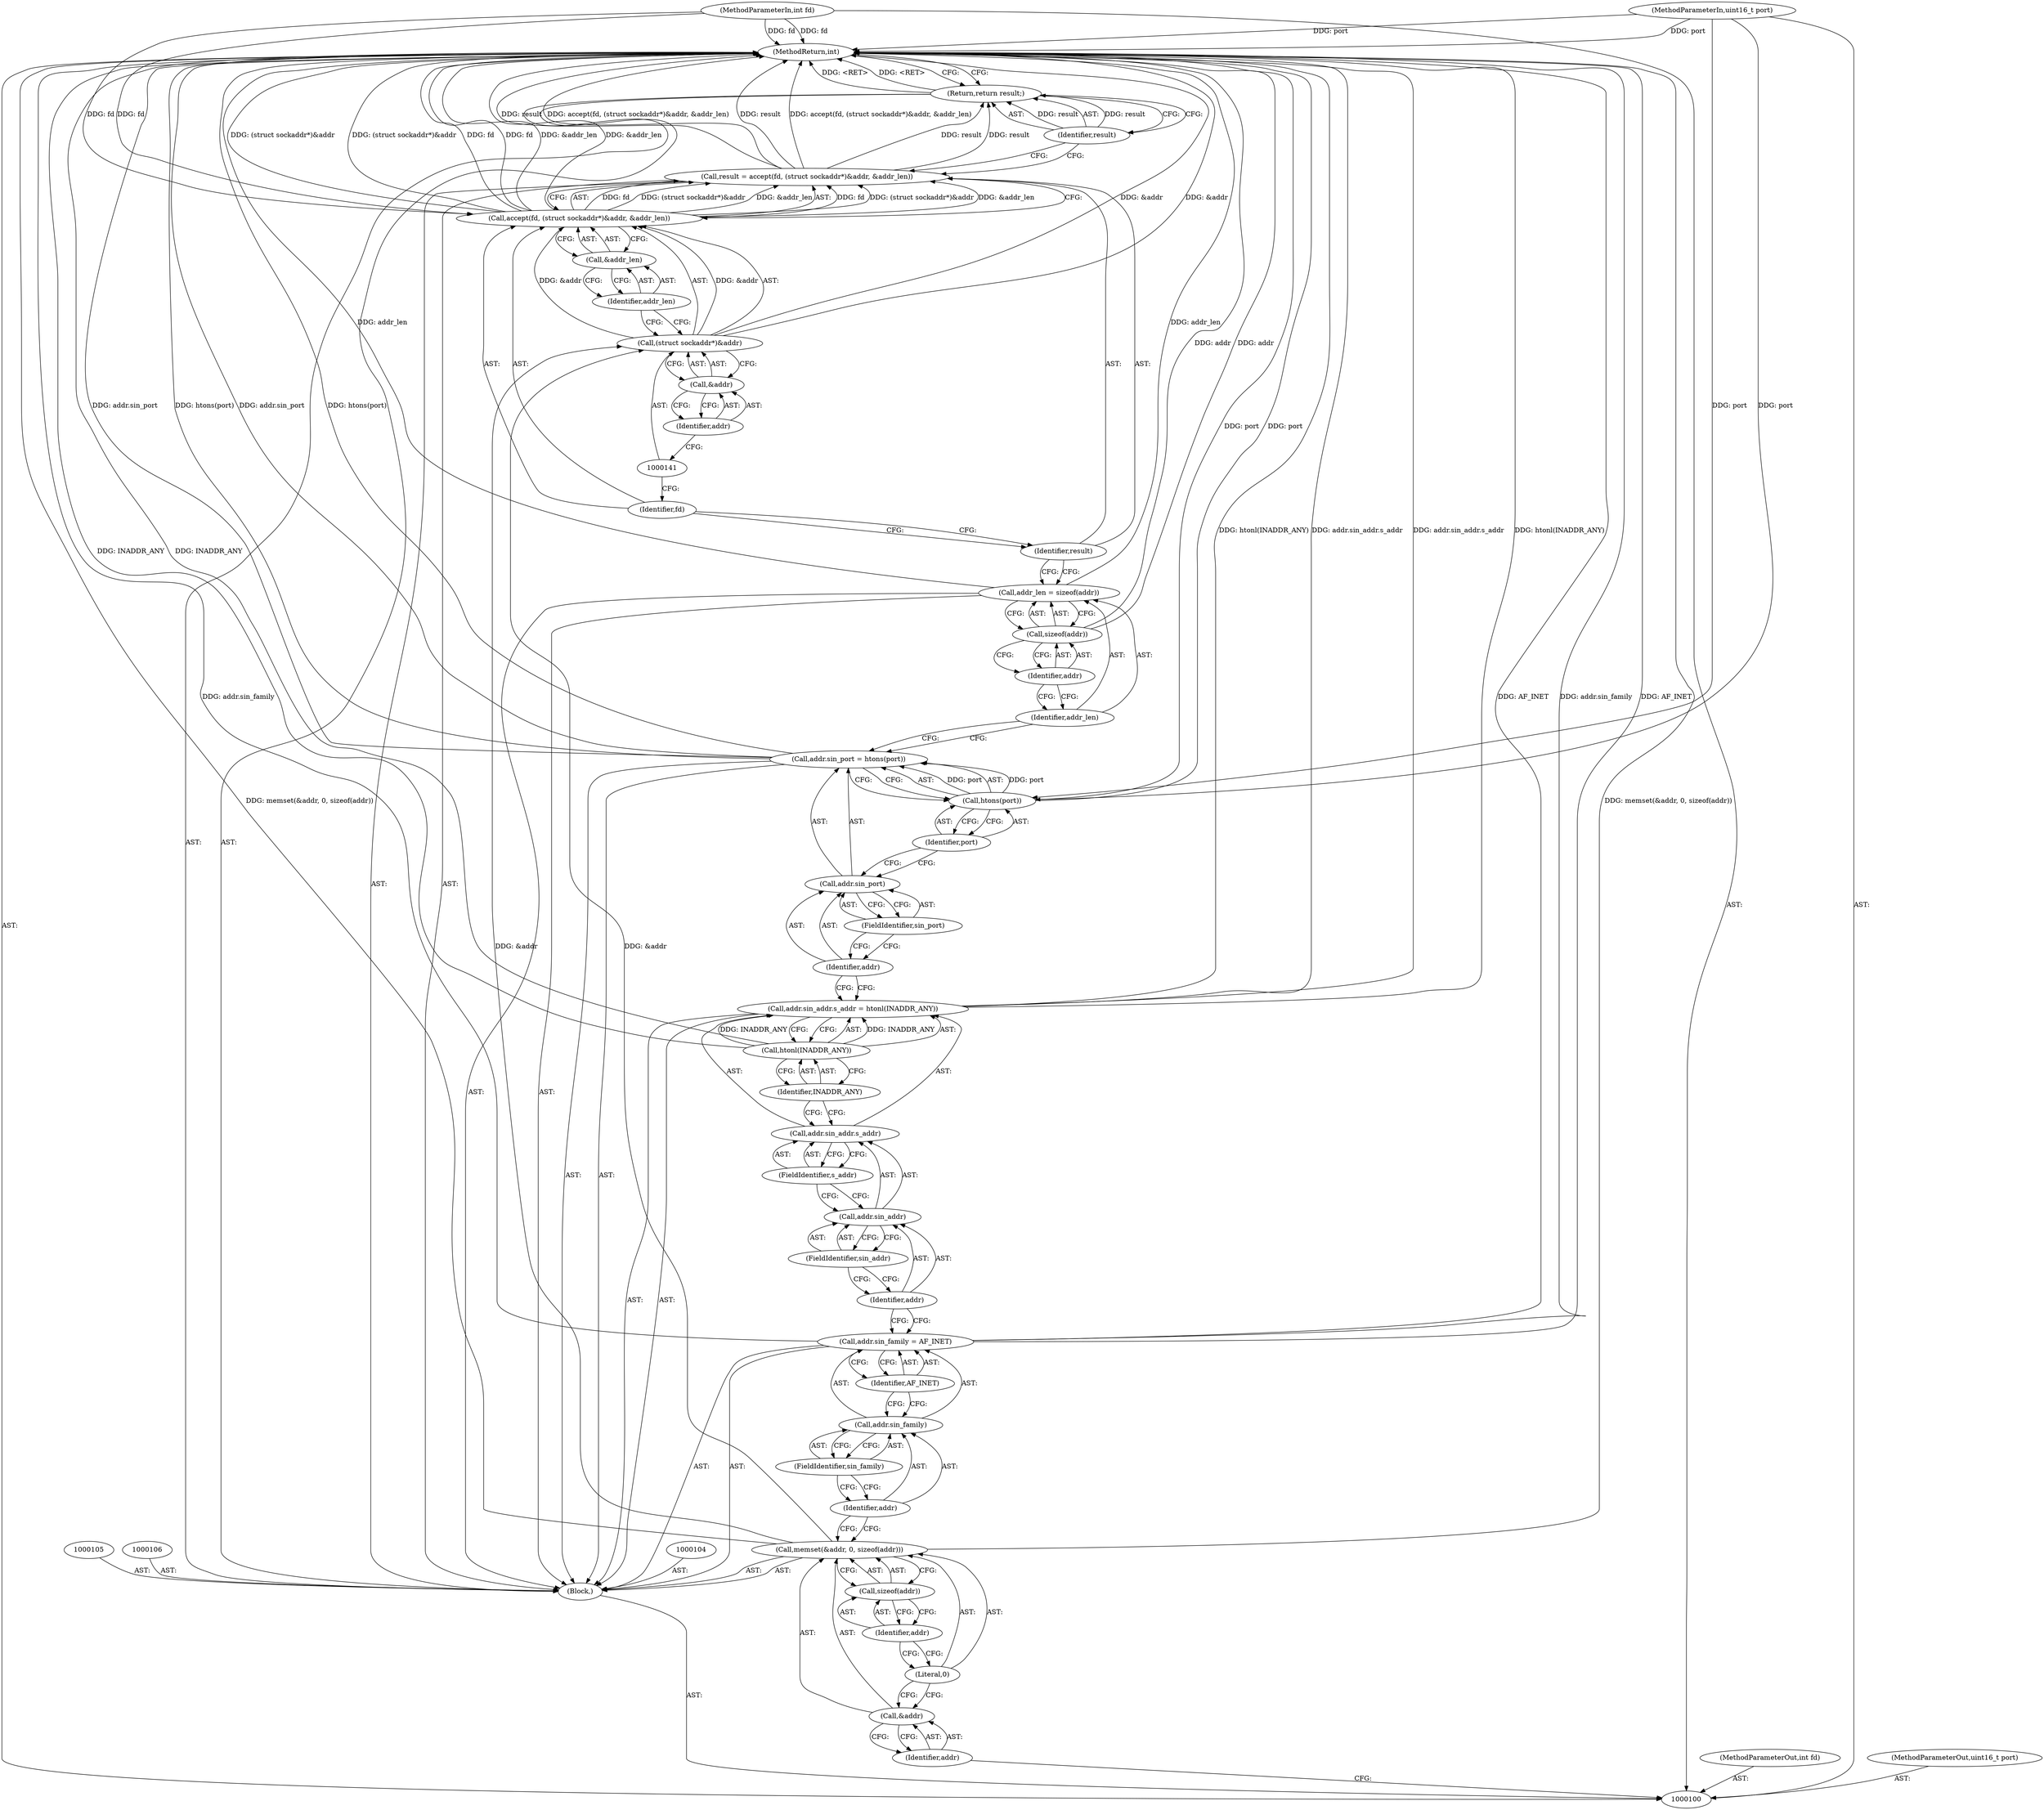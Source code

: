 digraph "1_libimobiledevice_df1f5c4d70d0c19ad40072f5246ca457e7f9849e" {
"1000148" [label="(MethodReturn,int)"];
"1000101" [label="(MethodParameterIn,int fd)"];
"1000198" [label="(MethodParameterOut,int fd)"];
"1000102" [label="(MethodParameterIn,uint16_t port)"];
"1000199" [label="(MethodParameterOut,uint16_t port)"];
"1000109" [label="(Identifier,addr)"];
"1000110" [label="(Literal,0)"];
"1000111" [label="(Call,sizeof(addr))"];
"1000107" [label="(Call,memset(&addr, 0, sizeof(addr)))"];
"1000112" [label="(Identifier,addr)"];
"1000108" [label="(Call,&addr)"];
"1000113" [label="(Call,addr.sin_family = AF_INET)"];
"1000114" [label="(Call,addr.sin_family)"];
"1000115" [label="(Identifier,addr)"];
"1000117" [label="(Identifier,AF_INET)"];
"1000116" [label="(FieldIdentifier,sin_family)"];
"1000118" [label="(Call,addr.sin_addr.s_addr = htonl(INADDR_ANY))"];
"1000119" [label="(Call,addr.sin_addr.s_addr)"];
"1000120" [label="(Call,addr.sin_addr)"];
"1000121" [label="(Identifier,addr)"];
"1000123" [label="(FieldIdentifier,s_addr)"];
"1000124" [label="(Call,htonl(INADDR_ANY))"];
"1000125" [label="(Identifier,INADDR_ANY)"];
"1000122" [label="(FieldIdentifier,sin_addr)"];
"1000130" [label="(Call,htons(port))"];
"1000126" [label="(Call,addr.sin_port = htons(port))"];
"1000127" [label="(Call,addr.sin_port)"];
"1000128" [label="(Identifier,addr)"];
"1000131" [label="(Identifier,port)"];
"1000129" [label="(FieldIdentifier,sin_port)"];
"1000134" [label="(Call,sizeof(addr))"];
"1000132" [label="(Call,addr_len = sizeof(addr))"];
"1000133" [label="(Identifier,addr_len)"];
"1000135" [label="(Identifier,addr)"];
"1000136" [label="(Call,result = accept(fd, (struct sockaddr*)&addr, &addr_len))"];
"1000137" [label="(Identifier,result)"];
"1000138" [label="(Call,accept(fd, (struct sockaddr*)&addr, &addr_len))"];
"1000139" [label="(Identifier,fd)"];
"1000140" [label="(Call,(struct sockaddr*)&addr)"];
"1000142" [label="(Call,&addr)"];
"1000143" [label="(Identifier,addr)"];
"1000144" [label="(Call,&addr_len)"];
"1000145" [label="(Identifier,addr_len)"];
"1000146" [label="(Return,return result;)"];
"1000147" [label="(Identifier,result)"];
"1000103" [label="(Block,)"];
"1000148" -> "1000100"  [label="AST: "];
"1000148" -> "1000146"  [label="CFG: "];
"1000146" -> "1000148"  [label="DDG: <RET>"];
"1000113" -> "1000148"  [label="DDG: AF_INET"];
"1000113" -> "1000148"  [label="DDG: addr.sin_family"];
"1000140" -> "1000148"  [label="DDG: &addr"];
"1000124" -> "1000148"  [label="DDG: INADDR_ANY"];
"1000107" -> "1000148"  [label="DDG: memset(&addr, 0, sizeof(addr))"];
"1000138" -> "1000148"  [label="DDG: (struct sockaddr*)&addr"];
"1000138" -> "1000148"  [label="DDG: fd"];
"1000138" -> "1000148"  [label="DDG: &addr_len"];
"1000126" -> "1000148"  [label="DDG: addr.sin_port"];
"1000126" -> "1000148"  [label="DDG: htons(port)"];
"1000136" -> "1000148"  [label="DDG: accept(fd, (struct sockaddr*)&addr, &addr_len)"];
"1000136" -> "1000148"  [label="DDG: result"];
"1000118" -> "1000148"  [label="DDG: addr.sin_addr.s_addr"];
"1000118" -> "1000148"  [label="DDG: htonl(INADDR_ANY)"];
"1000132" -> "1000148"  [label="DDG: addr_len"];
"1000102" -> "1000148"  [label="DDG: port"];
"1000134" -> "1000148"  [label="DDG: addr"];
"1000101" -> "1000148"  [label="DDG: fd"];
"1000130" -> "1000148"  [label="DDG: port"];
"1000101" -> "1000100"  [label="AST: "];
"1000101" -> "1000148"  [label="DDG: fd"];
"1000101" -> "1000138"  [label="DDG: fd"];
"1000198" -> "1000100"  [label="AST: "];
"1000102" -> "1000100"  [label="AST: "];
"1000102" -> "1000148"  [label="DDG: port"];
"1000102" -> "1000130"  [label="DDG: port"];
"1000199" -> "1000100"  [label="AST: "];
"1000109" -> "1000108"  [label="AST: "];
"1000109" -> "1000100"  [label="CFG: "];
"1000108" -> "1000109"  [label="CFG: "];
"1000110" -> "1000107"  [label="AST: "];
"1000110" -> "1000108"  [label="CFG: "];
"1000112" -> "1000110"  [label="CFG: "];
"1000111" -> "1000107"  [label="AST: "];
"1000111" -> "1000112"  [label="CFG: "];
"1000112" -> "1000111"  [label="AST: "];
"1000107" -> "1000111"  [label="CFG: "];
"1000107" -> "1000103"  [label="AST: "];
"1000107" -> "1000111"  [label="CFG: "];
"1000108" -> "1000107"  [label="AST: "];
"1000110" -> "1000107"  [label="AST: "];
"1000111" -> "1000107"  [label="AST: "];
"1000115" -> "1000107"  [label="CFG: "];
"1000107" -> "1000148"  [label="DDG: memset(&addr, 0, sizeof(addr))"];
"1000107" -> "1000140"  [label="DDG: &addr"];
"1000112" -> "1000111"  [label="AST: "];
"1000112" -> "1000110"  [label="CFG: "];
"1000111" -> "1000112"  [label="CFG: "];
"1000108" -> "1000107"  [label="AST: "];
"1000108" -> "1000109"  [label="CFG: "];
"1000109" -> "1000108"  [label="AST: "];
"1000110" -> "1000108"  [label="CFG: "];
"1000113" -> "1000103"  [label="AST: "];
"1000113" -> "1000117"  [label="CFG: "];
"1000114" -> "1000113"  [label="AST: "];
"1000117" -> "1000113"  [label="AST: "];
"1000121" -> "1000113"  [label="CFG: "];
"1000113" -> "1000148"  [label="DDG: AF_INET"];
"1000113" -> "1000148"  [label="DDG: addr.sin_family"];
"1000114" -> "1000113"  [label="AST: "];
"1000114" -> "1000116"  [label="CFG: "];
"1000115" -> "1000114"  [label="AST: "];
"1000116" -> "1000114"  [label="AST: "];
"1000117" -> "1000114"  [label="CFG: "];
"1000115" -> "1000114"  [label="AST: "];
"1000115" -> "1000107"  [label="CFG: "];
"1000116" -> "1000115"  [label="CFG: "];
"1000117" -> "1000113"  [label="AST: "];
"1000117" -> "1000114"  [label="CFG: "];
"1000113" -> "1000117"  [label="CFG: "];
"1000116" -> "1000114"  [label="AST: "];
"1000116" -> "1000115"  [label="CFG: "];
"1000114" -> "1000116"  [label="CFG: "];
"1000118" -> "1000103"  [label="AST: "];
"1000118" -> "1000124"  [label="CFG: "];
"1000119" -> "1000118"  [label="AST: "];
"1000124" -> "1000118"  [label="AST: "];
"1000128" -> "1000118"  [label="CFG: "];
"1000118" -> "1000148"  [label="DDG: addr.sin_addr.s_addr"];
"1000118" -> "1000148"  [label="DDG: htonl(INADDR_ANY)"];
"1000124" -> "1000118"  [label="DDG: INADDR_ANY"];
"1000119" -> "1000118"  [label="AST: "];
"1000119" -> "1000123"  [label="CFG: "];
"1000120" -> "1000119"  [label="AST: "];
"1000123" -> "1000119"  [label="AST: "];
"1000125" -> "1000119"  [label="CFG: "];
"1000120" -> "1000119"  [label="AST: "];
"1000120" -> "1000122"  [label="CFG: "];
"1000121" -> "1000120"  [label="AST: "];
"1000122" -> "1000120"  [label="AST: "];
"1000123" -> "1000120"  [label="CFG: "];
"1000121" -> "1000120"  [label="AST: "];
"1000121" -> "1000113"  [label="CFG: "];
"1000122" -> "1000121"  [label="CFG: "];
"1000123" -> "1000119"  [label="AST: "];
"1000123" -> "1000120"  [label="CFG: "];
"1000119" -> "1000123"  [label="CFG: "];
"1000124" -> "1000118"  [label="AST: "];
"1000124" -> "1000125"  [label="CFG: "];
"1000125" -> "1000124"  [label="AST: "];
"1000118" -> "1000124"  [label="CFG: "];
"1000124" -> "1000148"  [label="DDG: INADDR_ANY"];
"1000124" -> "1000118"  [label="DDG: INADDR_ANY"];
"1000125" -> "1000124"  [label="AST: "];
"1000125" -> "1000119"  [label="CFG: "];
"1000124" -> "1000125"  [label="CFG: "];
"1000122" -> "1000120"  [label="AST: "];
"1000122" -> "1000121"  [label="CFG: "];
"1000120" -> "1000122"  [label="CFG: "];
"1000130" -> "1000126"  [label="AST: "];
"1000130" -> "1000131"  [label="CFG: "];
"1000131" -> "1000130"  [label="AST: "];
"1000126" -> "1000130"  [label="CFG: "];
"1000130" -> "1000148"  [label="DDG: port"];
"1000130" -> "1000126"  [label="DDG: port"];
"1000102" -> "1000130"  [label="DDG: port"];
"1000126" -> "1000103"  [label="AST: "];
"1000126" -> "1000130"  [label="CFG: "];
"1000127" -> "1000126"  [label="AST: "];
"1000130" -> "1000126"  [label="AST: "];
"1000133" -> "1000126"  [label="CFG: "];
"1000126" -> "1000148"  [label="DDG: addr.sin_port"];
"1000126" -> "1000148"  [label="DDG: htons(port)"];
"1000130" -> "1000126"  [label="DDG: port"];
"1000127" -> "1000126"  [label="AST: "];
"1000127" -> "1000129"  [label="CFG: "];
"1000128" -> "1000127"  [label="AST: "];
"1000129" -> "1000127"  [label="AST: "];
"1000131" -> "1000127"  [label="CFG: "];
"1000128" -> "1000127"  [label="AST: "];
"1000128" -> "1000118"  [label="CFG: "];
"1000129" -> "1000128"  [label="CFG: "];
"1000131" -> "1000130"  [label="AST: "];
"1000131" -> "1000127"  [label="CFG: "];
"1000130" -> "1000131"  [label="CFG: "];
"1000129" -> "1000127"  [label="AST: "];
"1000129" -> "1000128"  [label="CFG: "];
"1000127" -> "1000129"  [label="CFG: "];
"1000134" -> "1000132"  [label="AST: "];
"1000134" -> "1000135"  [label="CFG: "];
"1000135" -> "1000134"  [label="AST: "];
"1000132" -> "1000134"  [label="CFG: "];
"1000134" -> "1000148"  [label="DDG: addr"];
"1000132" -> "1000103"  [label="AST: "];
"1000132" -> "1000134"  [label="CFG: "];
"1000133" -> "1000132"  [label="AST: "];
"1000134" -> "1000132"  [label="AST: "];
"1000137" -> "1000132"  [label="CFG: "];
"1000132" -> "1000148"  [label="DDG: addr_len"];
"1000133" -> "1000132"  [label="AST: "];
"1000133" -> "1000126"  [label="CFG: "];
"1000135" -> "1000133"  [label="CFG: "];
"1000135" -> "1000134"  [label="AST: "];
"1000135" -> "1000133"  [label="CFG: "];
"1000134" -> "1000135"  [label="CFG: "];
"1000136" -> "1000103"  [label="AST: "];
"1000136" -> "1000138"  [label="CFG: "];
"1000137" -> "1000136"  [label="AST: "];
"1000138" -> "1000136"  [label="AST: "];
"1000147" -> "1000136"  [label="CFG: "];
"1000136" -> "1000148"  [label="DDG: accept(fd, (struct sockaddr*)&addr, &addr_len)"];
"1000136" -> "1000148"  [label="DDG: result"];
"1000138" -> "1000136"  [label="DDG: fd"];
"1000138" -> "1000136"  [label="DDG: (struct sockaddr*)&addr"];
"1000138" -> "1000136"  [label="DDG: &addr_len"];
"1000136" -> "1000146"  [label="DDG: result"];
"1000137" -> "1000136"  [label="AST: "];
"1000137" -> "1000132"  [label="CFG: "];
"1000139" -> "1000137"  [label="CFG: "];
"1000138" -> "1000136"  [label="AST: "];
"1000138" -> "1000144"  [label="CFG: "];
"1000139" -> "1000138"  [label="AST: "];
"1000140" -> "1000138"  [label="AST: "];
"1000144" -> "1000138"  [label="AST: "];
"1000136" -> "1000138"  [label="CFG: "];
"1000138" -> "1000148"  [label="DDG: (struct sockaddr*)&addr"];
"1000138" -> "1000148"  [label="DDG: fd"];
"1000138" -> "1000148"  [label="DDG: &addr_len"];
"1000138" -> "1000136"  [label="DDG: fd"];
"1000138" -> "1000136"  [label="DDG: (struct sockaddr*)&addr"];
"1000138" -> "1000136"  [label="DDG: &addr_len"];
"1000101" -> "1000138"  [label="DDG: fd"];
"1000140" -> "1000138"  [label="DDG: &addr"];
"1000139" -> "1000138"  [label="AST: "];
"1000139" -> "1000137"  [label="CFG: "];
"1000141" -> "1000139"  [label="CFG: "];
"1000140" -> "1000138"  [label="AST: "];
"1000140" -> "1000142"  [label="CFG: "];
"1000141" -> "1000140"  [label="AST: "];
"1000142" -> "1000140"  [label="AST: "];
"1000145" -> "1000140"  [label="CFG: "];
"1000140" -> "1000148"  [label="DDG: &addr"];
"1000140" -> "1000138"  [label="DDG: &addr"];
"1000107" -> "1000140"  [label="DDG: &addr"];
"1000142" -> "1000140"  [label="AST: "];
"1000142" -> "1000143"  [label="CFG: "];
"1000143" -> "1000142"  [label="AST: "];
"1000140" -> "1000142"  [label="CFG: "];
"1000143" -> "1000142"  [label="AST: "];
"1000143" -> "1000141"  [label="CFG: "];
"1000142" -> "1000143"  [label="CFG: "];
"1000144" -> "1000138"  [label="AST: "];
"1000144" -> "1000145"  [label="CFG: "];
"1000145" -> "1000144"  [label="AST: "];
"1000138" -> "1000144"  [label="CFG: "];
"1000145" -> "1000144"  [label="AST: "];
"1000145" -> "1000140"  [label="CFG: "];
"1000144" -> "1000145"  [label="CFG: "];
"1000146" -> "1000103"  [label="AST: "];
"1000146" -> "1000147"  [label="CFG: "];
"1000147" -> "1000146"  [label="AST: "];
"1000148" -> "1000146"  [label="CFG: "];
"1000146" -> "1000148"  [label="DDG: <RET>"];
"1000147" -> "1000146"  [label="DDG: result"];
"1000136" -> "1000146"  [label="DDG: result"];
"1000147" -> "1000146"  [label="AST: "];
"1000147" -> "1000136"  [label="CFG: "];
"1000146" -> "1000147"  [label="CFG: "];
"1000147" -> "1000146"  [label="DDG: result"];
"1000103" -> "1000100"  [label="AST: "];
"1000104" -> "1000103"  [label="AST: "];
"1000105" -> "1000103"  [label="AST: "];
"1000106" -> "1000103"  [label="AST: "];
"1000107" -> "1000103"  [label="AST: "];
"1000113" -> "1000103"  [label="AST: "];
"1000118" -> "1000103"  [label="AST: "];
"1000126" -> "1000103"  [label="AST: "];
"1000132" -> "1000103"  [label="AST: "];
"1000136" -> "1000103"  [label="AST: "];
"1000146" -> "1000103"  [label="AST: "];
}
